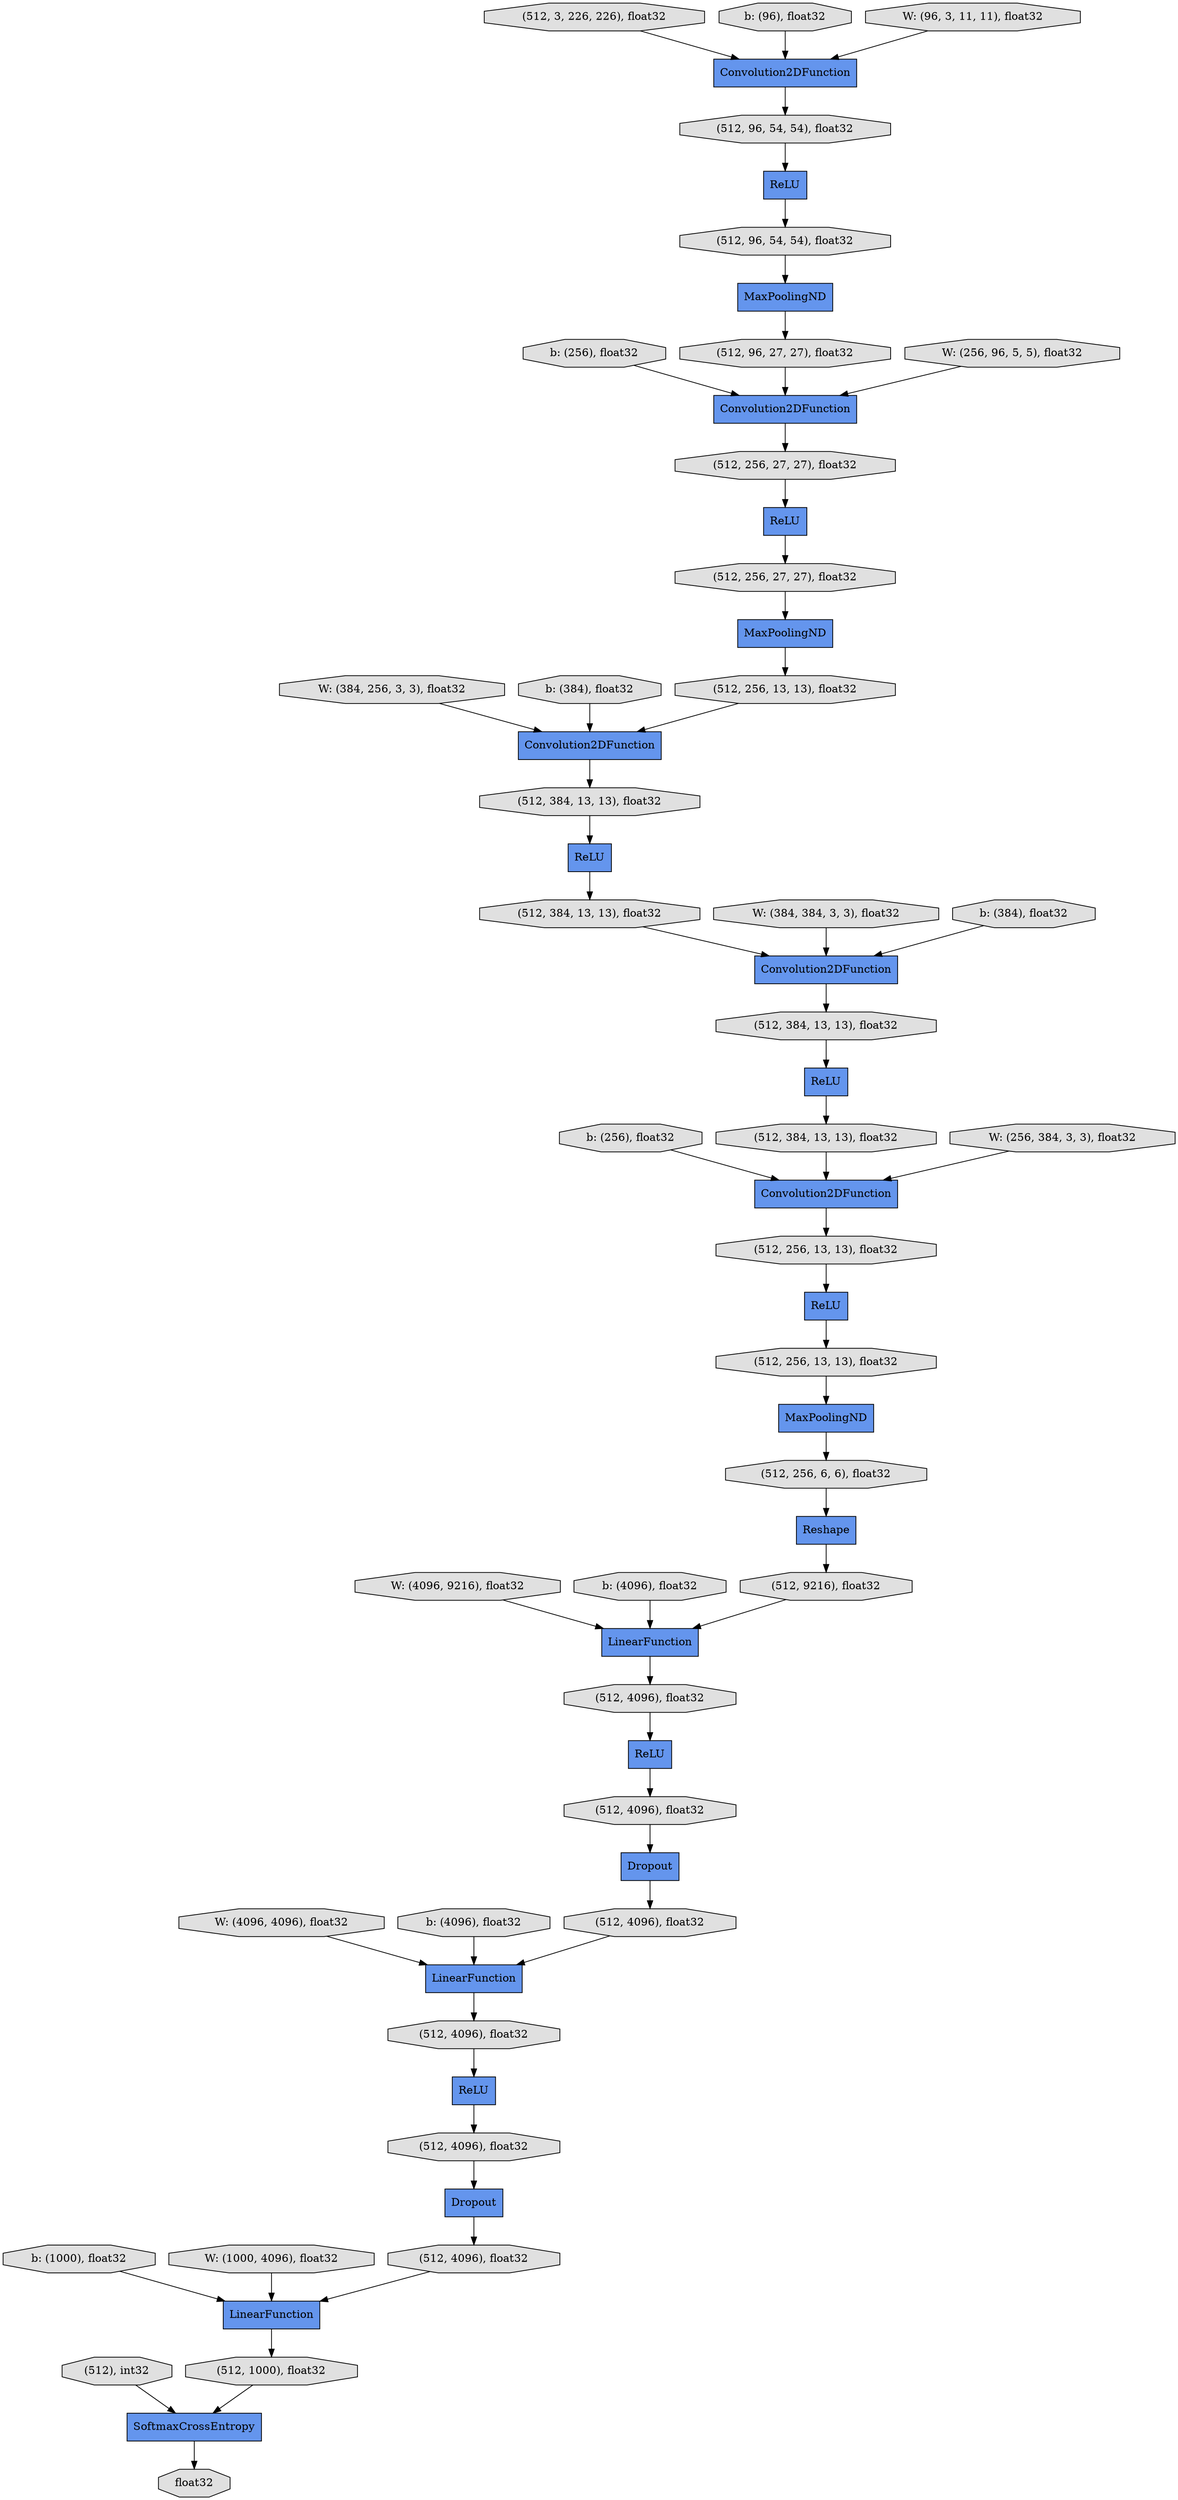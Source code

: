 digraph graphname{rankdir=TB;47855626807312 [label="Reshape",shape="record",fillcolor="#6495ED",style="filled"];47855626207312 [label="LinearFunction",shape="record",fillcolor="#6495ED",style="filled"];47855627176016 [label="(512, 1000), float32",shape="octagon",fillcolor="#E0E0E0",style="filled"];47854189201552 [label="b: (256), float32",shape="octagon",fillcolor="#E0E0E0",style="filled"];47854189301968 [label="b: (1000), float32",shape="octagon",fillcolor="#E0E0E0",style="filled"];47855627174096 [label="(512, 4096), float32",shape="octagon",fillcolor="#E0E0E0",style="filled"];47855577815248 [label="MaxPoolingND",shape="record",fillcolor="#6495ED",style="filled"];47855626807568 [label="(512, 384, 13, 13), float32",shape="octagon",fillcolor="#E0E0E0",style="filled"];47854189199632 [label="b: (256), float32",shape="octagon",fillcolor="#E0E0E0",style="filled"];47855626807632 [label="ReLU",shape="record",fillcolor="#6495ED",style="filled"];47855626805584 [label="Convolution2DFunction",shape="record",fillcolor="#6495ED",style="filled"];47855577665872 [label="ReLU",shape="record",fillcolor="#6495ED",style="filled"];47854189201872 [label="W: (4096, 9216), float32",shape="octagon",fillcolor="#E0E0E0",style="filled"];47855626807760 [label="(512, 384, 13, 13), float32",shape="octagon",fillcolor="#E0E0E0",style="filled"];47855627174416 [label="(512, 4096), float32",shape="octagon",fillcolor="#E0E0E0",style="filled"];47855577813584 [label="ReLU",shape="record",fillcolor="#6495ED",style="filled"];47855627174480 [label="(512, 4096), float32",shape="octagon",fillcolor="#E0E0E0",style="filled"];47854189199952 [label="W: (384, 256, 3, 3), float32",shape="octagon",fillcolor="#E0E0E0",style="filled"];47855626207952 [label="Dropout",shape="record",fillcolor="#6495ED",style="filled"];47855626808016 [label="(512, 384, 13, 13), float32",shape="octagon",fillcolor="#E0E0E0",style="filled"];47854189202192 [label="b: (4096), float32",shape="octagon",fillcolor="#E0E0E0",style="filled"];47855626808080 [label="MaxPoolingND",shape="record",fillcolor="#6495ED",style="filled"];47855626806032 [label="MaxPoolingND",shape="record",fillcolor="#6495ED",style="filled"];47855577815824 [label="(512, 3, 226, 226), float32",shape="octagon",fillcolor="#E0E0E0",style="filled"];47855626808144 [label="LinearFunction",shape="record",fillcolor="#6495ED",style="filled"];47855626806096 [label="Convolution2DFunction",shape="record",fillcolor="#6495ED",style="filled"];47854189304656 [label="ReLU",shape="record",fillcolor="#6495ED",style="filled"];47855627174800 [label="(512, 4096), float32",shape="octagon",fillcolor="#E0E0E0",style="filled"];47855626808208 [label="(512, 384, 13, 13), float32",shape="octagon",fillcolor="#E0E0E0",style="filled"];47854189200272 [label="b: (384), float32",shape="octagon",fillcolor="#E0E0E0",style="filled"];47855627174928 [label="(512, 4096), float32",shape="octagon",fillcolor="#E0E0E0",style="filled"];47855626806352 [label="(512, 96, 54, 54), float32",shape="octagon",fillcolor="#E0E0E0",style="filled"];47854189202576 [label="W: (4096, 4096), float32",shape="octagon",fillcolor="#E0E0E0",style="filled"];47855626808464 [label="(512, 256, 13, 13), float32",shape="octagon",fillcolor="#E0E0E0",style="filled"];47855626808528 [label="ReLU",shape="record",fillcolor="#6495ED",style="filled"];47854189200592 [label="W: (384, 384, 3, 3), float32",shape="octagon",fillcolor="#E0E0E0",style="filled"];47855626806480 [label="(512, 96, 54, 54), float32",shape="octagon",fillcolor="#E0E0E0",style="filled"];47854189305040 [label="Convolution2DFunction",shape="record",fillcolor="#6495ED",style="filled"];47855627175184 [label="(512, 4096), float32",shape="octagon",fillcolor="#E0E0E0",style="filled"];47855626806544 [label="Convolution2DFunction",shape="record",fillcolor="#6495ED",style="filled"];47854189157648 [label="b: (96), float32",shape="octagon",fillcolor="#E0E0E0",style="filled"];47855626808656 [label="(512, 256, 13, 13), float32",shape="octagon",fillcolor="#E0E0E0",style="filled"];47855626806608 [label="(512, 96, 27, 27), float32",shape="octagon",fillcolor="#E0E0E0",style="filled"];47855626808720 [label="(512, 256, 6, 6), float32",shape="octagon",fillcolor="#E0E0E0",style="filled"];47855626806672 [label="Convolution2DFunction",shape="record",fillcolor="#6495ED",style="filled"];47854189202896 [label="b: (4096), float32",shape="octagon",fillcolor="#E0E0E0",style="filled"];47854189200912 [label="b: (384), float32",shape="octagon",fillcolor="#E0E0E0",style="filled"];47855626808912 [label="Dropout",shape="record",fillcolor="#6495ED",style="filled"];47855626806864 [label="(512, 256, 27, 27), float32",shape="octagon",fillcolor="#E0E0E0",style="filled"];47853937104464 [label="W: (96, 3, 11, 11), float32",shape="octagon",fillcolor="#E0E0E0",style="filled"];47855577847440 [label="LinearFunction",shape="record",fillcolor="#6495ED",style="filled"];47855626806928 [label="ReLU",shape="record",fillcolor="#6495ED",style="filled"];47854189158288 [label="W: (256, 96, 5, 5), float32",shape="octagon",fillcolor="#E0E0E0",style="filled"];47855627175696 [label="(512), int32",shape="octagon",fillcolor="#E0E0E0",style="filled"];47854189203216 [label="W: (1000, 4096), float32",shape="octagon",fillcolor="#E0E0E0",style="filled"];47855626809104 [label="(512, 9216), float32",shape="octagon",fillcolor="#E0E0E0",style="filled"];47855626807056 [label="(512, 256, 27, 27), float32",shape="octagon",fillcolor="#E0E0E0",style="filled"];47855627175760 [label="float32",shape="octagon",fillcolor="#E0E0E0",style="filled"];47854189201232 [label="W: (256, 384, 3, 3), float32",shape="octagon",fillcolor="#E0E0E0",style="filled"];47855626807120 [label="(512, 256, 13, 13), float32",shape="octagon",fillcolor="#E0E0E0",style="filled"];47855626807184 [label="ReLU",shape="record",fillcolor="#6495ED",style="filled"];47855626686416 [label="SoftmaxCrossEntropy",shape="record",fillcolor="#6495ED",style="filled"];47855627175184 -> 47855626207312;47855627174480 -> 47855577847440;47855626807568 -> 47855626806928;47854189305040 -> 47855626806480;47855627174416 -> 47855626207952;47855627174800 -> 47855626808912;47855626686416 -> 47855627175760;47854189202576 -> 47855577847440;47855626806672 -> 47855626808016;47854189199952 -> 47855626806096;47855626805584 -> 47855626806864;47854189201232 -> 47855626806544;47855626807760 -> 47855626806672;47855626806096 -> 47855626807568;47854189200272 -> 47855626806096;47854189203216 -> 47855626207312;47855626207312 -> 47855627176016;47855577847440 -> 47855627174928;47854189200592 -> 47855626806672;47854189201872 -> 47855626808144;47855626807312 -> 47855626809104;47853937104464 -> 47854189305040;47854189202192 -> 47855626808144;47854189304656 -> 47855626807056;47854189158288 -> 47855626805584;47855577815824 -> 47854189305040;47855626808144 -> 47855627174096;47855626808528 -> 47855627174416;47855627174096 -> 47855626808528;47855626807632 -> 47855626808656;47855626808208 -> 47855626806544;47854189200912 -> 47855626806672;47855627175696 -> 47855626686416;47855626807120 -> 47855626806096;47855626806608 -> 47855626805584;47855626807184 -> 47855626808208;47855626806352 -> 47855577815248;47855627174928 -> 47855577813584;47855626808720 -> 47855626807312;47855626806864 -> 47854189304656;47855626808656 -> 47855626808080;47854189157648 -> 47854189305040;47855627176016 -> 47855626686416;47855577815248 -> 47855626806608;47855626806480 -> 47855577665872;47855626806544 -> 47855626808464;47855626808912 -> 47855627175184;47854189202896 -> 47855577847440;47855626808464 -> 47855626807632;47855626808016 -> 47855626807184;47854189301968 -> 47855626207312;47855626207952 -> 47855627174480;47855577813584 -> 47855627174800;47855626809104 -> 47855626808144;47855626806928 -> 47855626807760;47855626806032 -> 47855626807120;47855626808080 -> 47855626808720;47854189201552 -> 47855626806544;47854189199632 -> 47855626805584;47855577665872 -> 47855626806352;47855626807056 -> 47855626806032;}